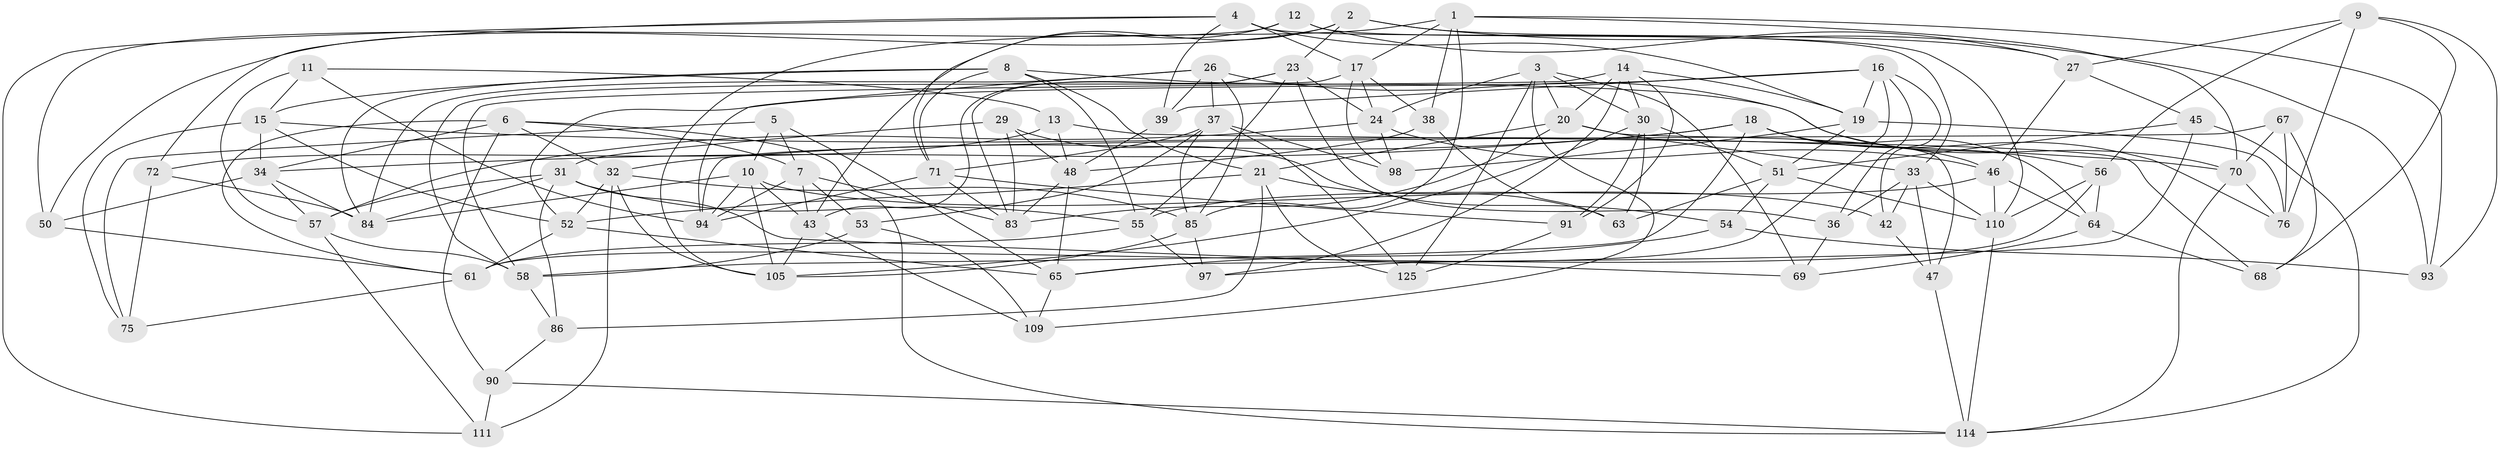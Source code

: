// original degree distribution, {4: 1.0}
// Generated by graph-tools (version 1.1) at 2025/42/03/06/25 10:42:19]
// undirected, 78 vertices, 202 edges
graph export_dot {
graph [start="1"]
  node [color=gray90,style=filled];
  1 [super="+100"];
  2 [super="+22"];
  3 [super="+40"];
  4 [super="+73"];
  5;
  6 [super="+96"];
  7 [super="+89"];
  8 [super="+77"];
  9 [super="+112"];
  10 [super="+108"];
  11;
  12;
  13;
  14 [super="+82"];
  15 [super="+35"];
  16 [super="+62"];
  17 [super="+28"];
  18 [super="+66"];
  19 [super="+25"];
  20 [super="+99"];
  21 [super="+49"];
  23 [super="+102"];
  24 [super="+44"];
  26 [super="+79"];
  27 [super="+126"];
  29;
  30 [super="+121"];
  31 [super="+103"];
  32 [super="+106"];
  33 [super="+123"];
  34 [super="+119"];
  36;
  37 [super="+41"];
  38;
  39;
  42;
  43 [super="+122"];
  45;
  46 [super="+92"];
  47;
  48 [super="+60"];
  50;
  51 [super="+95"];
  52 [super="+74"];
  53;
  54;
  55 [super="+81"];
  56 [super="+59"];
  57 [super="+78"];
  58 [super="+118"];
  61 [super="+107"];
  63;
  64 [super="+124"];
  65 [super="+120"];
  67;
  68;
  69;
  70 [super="+101"];
  71 [super="+80"];
  72;
  75;
  76 [super="+116"];
  83 [super="+88"];
  84 [super="+87"];
  85 [super="+104"];
  86;
  90;
  91;
  93;
  94 [super="+127"];
  97;
  98;
  105 [super="+113"];
  109;
  110 [super="+117"];
  111;
  114 [super="+115"];
  125;
  1 -- 38;
  1 -- 70;
  1 -- 105;
  1 -- 85;
  1 -- 93;
  1 -- 17;
  2 -- 93;
  2 -- 50;
  2 -- 27 [weight=2];
  2 -- 43;
  2 -- 23;
  3 -- 125;
  3 -- 20;
  3 -- 30;
  3 -- 24;
  3 -- 109;
  3 -- 69;
  4 -- 39;
  4 -- 72;
  4 -- 111;
  4 -- 17;
  4 -- 33;
  4 -- 19;
  5 -- 10;
  5 -- 75;
  5 -- 7;
  5 -- 65;
  6 -- 114;
  6 -- 34;
  6 -- 32;
  6 -- 90;
  6 -- 61;
  6 -- 7;
  7 -- 53;
  7 -- 94;
  7 -- 83;
  7 -- 43;
  8 -- 84;
  8 -- 55;
  8 -- 70;
  8 -- 15;
  8 -- 21;
  8 -- 71;
  9 -- 76 [weight=2];
  9 -- 68;
  9 -- 56;
  9 -- 27;
  9 -- 93;
  10 -- 43;
  10 -- 105;
  10 -- 84;
  10 -- 42;
  10 -- 94;
  11 -- 13;
  11 -- 94;
  11 -- 57;
  11 -- 15;
  12 -- 50;
  12 -- 71;
  12 -- 27;
  12 -- 110;
  13 -- 72;
  13 -- 68;
  13 -- 48;
  14 -- 58;
  14 -- 30;
  14 -- 20;
  14 -- 97;
  14 -- 91;
  14 -- 19;
  15 -- 75;
  15 -- 70;
  15 -- 34;
  15 -- 52;
  16 -- 52;
  16 -- 97;
  16 -- 42;
  16 -- 19;
  16 -- 36;
  16 -- 39;
  17 -- 98;
  17 -- 58;
  17 -- 38;
  17 -- 24;
  18 -- 76;
  18 -- 64;
  18 -- 34;
  18 -- 58;
  18 -- 32;
  18 -- 46;
  19 -- 98;
  19 -- 51;
  19 -- 76;
  20 -- 21;
  20 -- 47;
  20 -- 33;
  20 -- 83;
  21 -- 125;
  21 -- 52;
  21 -- 86;
  21 -- 63;
  23 -- 83;
  23 -- 24;
  23 -- 43;
  23 -- 36;
  23 -- 55;
  24 -- 98;
  24 -- 57;
  24 -- 46;
  26 -- 37;
  26 -- 39;
  26 -- 84;
  26 -- 56;
  26 -- 85;
  26 -- 94;
  27 -- 45;
  27 -- 46;
  29 -- 31;
  29 -- 54;
  29 -- 48;
  29 -- 83;
  30 -- 63;
  30 -- 105;
  30 -- 91;
  30 -- 51;
  31 -- 69;
  31 -- 55;
  31 -- 57;
  31 -- 84;
  31 -- 86;
  32 -- 111;
  32 -- 105;
  32 -- 85;
  32 -- 52;
  33 -- 47;
  33 -- 42;
  33 -- 36;
  33 -- 110;
  34 -- 84;
  34 -- 50;
  34 -- 57;
  36 -- 69;
  37 -- 125;
  37 -- 85;
  37 -- 98;
  37 -- 53;
  37 -- 71;
  38 -- 63;
  38 -- 48;
  39 -- 48;
  42 -- 47;
  43 -- 105;
  43 -- 109;
  45 -- 114;
  45 -- 51;
  45 -- 65;
  46 -- 55;
  46 -- 64;
  46 -- 110;
  47 -- 114;
  48 -- 65;
  48 -- 83;
  50 -- 61;
  51 -- 63;
  51 -- 110;
  51 -- 54;
  52 -- 65;
  52 -- 61;
  53 -- 109;
  53 -- 58;
  54 -- 93;
  54 -- 65;
  55 -- 61;
  55 -- 97;
  56 -- 64 [weight=2];
  56 -- 61;
  56 -- 110;
  57 -- 58;
  57 -- 111;
  58 -- 86;
  61 -- 75;
  64 -- 68;
  64 -- 69;
  65 -- 109;
  67 -- 70;
  67 -- 76;
  67 -- 94;
  67 -- 68;
  70 -- 76;
  70 -- 114;
  71 -- 94;
  71 -- 91;
  71 -- 83;
  72 -- 75;
  72 -- 84;
  85 -- 97;
  85 -- 105;
  86 -- 90;
  90 -- 111;
  90 -- 114;
  91 -- 125;
  110 -- 114;
}
